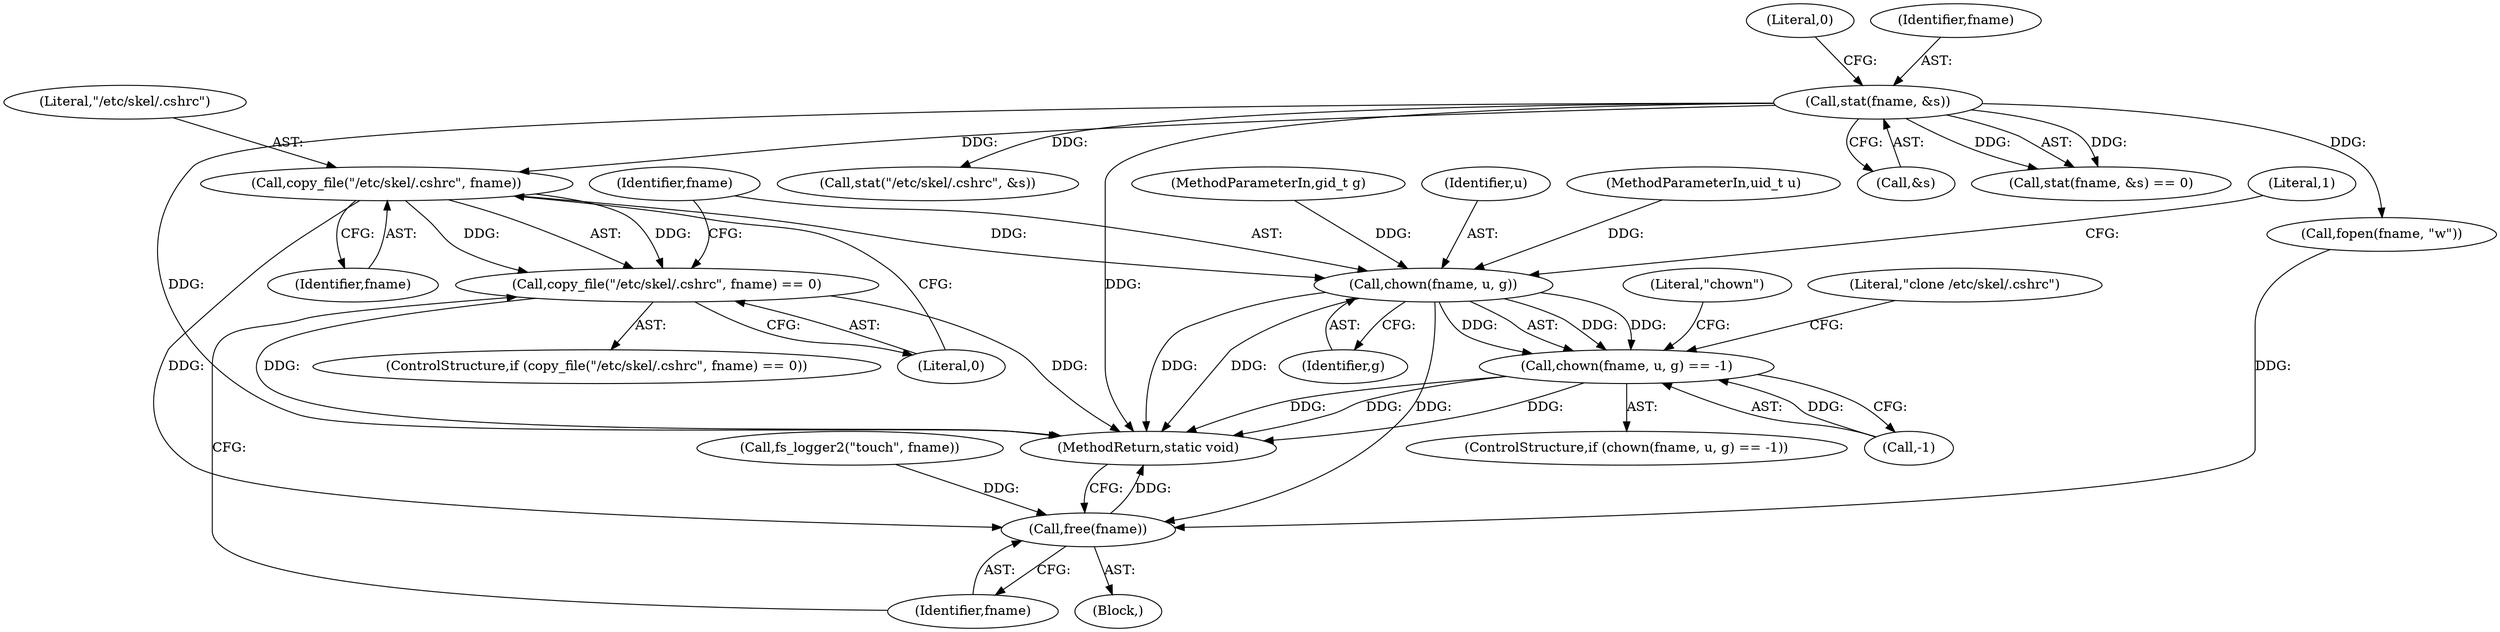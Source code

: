 digraph "0_firejail_903fd8a0789ca3cc3c21d84cd0282481515592ef_1@API" {
"1000253" [label="(Call,copy_file(\"/etc/skel/.cshrc\", fname))"];
"1000228" [label="(Call,stat(fname, &s))"];
"1000252" [label="(Call,copy_file(\"/etc/skel/.cshrc\", fname) == 0)"];
"1000260" [label="(Call,chown(fname, u, g))"];
"1000259" [label="(Call,chown(fname, u, g) == -1)"];
"1000309" [label="(Call,free(fname))"];
"1000251" [label="(ControlStructure,if (copy_file(\"/etc/skel/.cshrc\", fname) == 0))"];
"1000263" [label="(Identifier,g)"];
"1000269" [label="(Literal,\"clone /etc/skel/.cshrc\")"];
"1000261" [label="(Identifier,fname)"];
"1000371" [label="(MethodReturn,static void)"];
"1000265" [label="(Literal,1)"];
"1000213" [label="(Block,)"];
"1000232" [label="(Literal,0)"];
"1000256" [label="(Literal,0)"];
"1000107" [label="(MethodParameterIn,gid_t g)"];
"1000229" [label="(Identifier,fname)"];
"1000236" [label="(Call,stat(\"/etc/skel/.cshrc\", &s))"];
"1000275" [label="(Call,fopen(fname, \"w\"))"];
"1000309" [label="(Call,free(fname))"];
"1000264" [label="(Call,-1)"];
"1000254" [label="(Literal,\"/etc/skel/.cshrc\")"];
"1000262" [label="(Identifier,u)"];
"1000230" [label="(Call,&s)"];
"1000258" [label="(ControlStructure,if (chown(fname, u, g) == -1))"];
"1000310" [label="(Identifier,fname)"];
"1000260" [label="(Call,chown(fname, u, g))"];
"1000227" [label="(Call,stat(fname, &s) == 0)"];
"1000259" [label="(Call,chown(fname, u, g) == -1)"];
"1000252" [label="(Call,copy_file(\"/etc/skel/.cshrc\", fname) == 0)"];
"1000253" [label="(Call,copy_file(\"/etc/skel/.cshrc\", fname))"];
"1000106" [label="(MethodParameterIn,uid_t u)"];
"1000228" [label="(Call,stat(fname, &s))"];
"1000267" [label="(Literal,\"chown\")"];
"1000306" [label="(Call,fs_logger2(\"touch\", fname))"];
"1000255" [label="(Identifier,fname)"];
"1000253" -> "1000252"  [label="AST: "];
"1000253" -> "1000255"  [label="CFG: "];
"1000254" -> "1000253"  [label="AST: "];
"1000255" -> "1000253"  [label="AST: "];
"1000256" -> "1000253"  [label="CFG: "];
"1000253" -> "1000252"  [label="DDG: "];
"1000253" -> "1000252"  [label="DDG: "];
"1000228" -> "1000253"  [label="DDG: "];
"1000253" -> "1000260"  [label="DDG: "];
"1000253" -> "1000309"  [label="DDG: "];
"1000228" -> "1000227"  [label="AST: "];
"1000228" -> "1000230"  [label="CFG: "];
"1000229" -> "1000228"  [label="AST: "];
"1000230" -> "1000228"  [label="AST: "];
"1000232" -> "1000228"  [label="CFG: "];
"1000228" -> "1000371"  [label="DDG: "];
"1000228" -> "1000371"  [label="DDG: "];
"1000228" -> "1000227"  [label="DDG: "];
"1000228" -> "1000227"  [label="DDG: "];
"1000228" -> "1000236"  [label="DDG: "];
"1000228" -> "1000275"  [label="DDG: "];
"1000252" -> "1000251"  [label="AST: "];
"1000252" -> "1000256"  [label="CFG: "];
"1000256" -> "1000252"  [label="AST: "];
"1000261" -> "1000252"  [label="CFG: "];
"1000310" -> "1000252"  [label="CFG: "];
"1000252" -> "1000371"  [label="DDG: "];
"1000252" -> "1000371"  [label="DDG: "];
"1000260" -> "1000259"  [label="AST: "];
"1000260" -> "1000263"  [label="CFG: "];
"1000261" -> "1000260"  [label="AST: "];
"1000262" -> "1000260"  [label="AST: "];
"1000263" -> "1000260"  [label="AST: "];
"1000265" -> "1000260"  [label="CFG: "];
"1000260" -> "1000371"  [label="DDG: "];
"1000260" -> "1000371"  [label="DDG: "];
"1000260" -> "1000259"  [label="DDG: "];
"1000260" -> "1000259"  [label="DDG: "];
"1000260" -> "1000259"  [label="DDG: "];
"1000106" -> "1000260"  [label="DDG: "];
"1000107" -> "1000260"  [label="DDG: "];
"1000260" -> "1000309"  [label="DDG: "];
"1000259" -> "1000258"  [label="AST: "];
"1000259" -> "1000264"  [label="CFG: "];
"1000264" -> "1000259"  [label="AST: "];
"1000267" -> "1000259"  [label="CFG: "];
"1000269" -> "1000259"  [label="CFG: "];
"1000259" -> "1000371"  [label="DDG: "];
"1000259" -> "1000371"  [label="DDG: "];
"1000259" -> "1000371"  [label="DDG: "];
"1000264" -> "1000259"  [label="DDG: "];
"1000309" -> "1000213"  [label="AST: "];
"1000309" -> "1000310"  [label="CFG: "];
"1000310" -> "1000309"  [label="AST: "];
"1000371" -> "1000309"  [label="CFG: "];
"1000309" -> "1000371"  [label="DDG: "];
"1000275" -> "1000309"  [label="DDG: "];
"1000306" -> "1000309"  [label="DDG: "];
}
